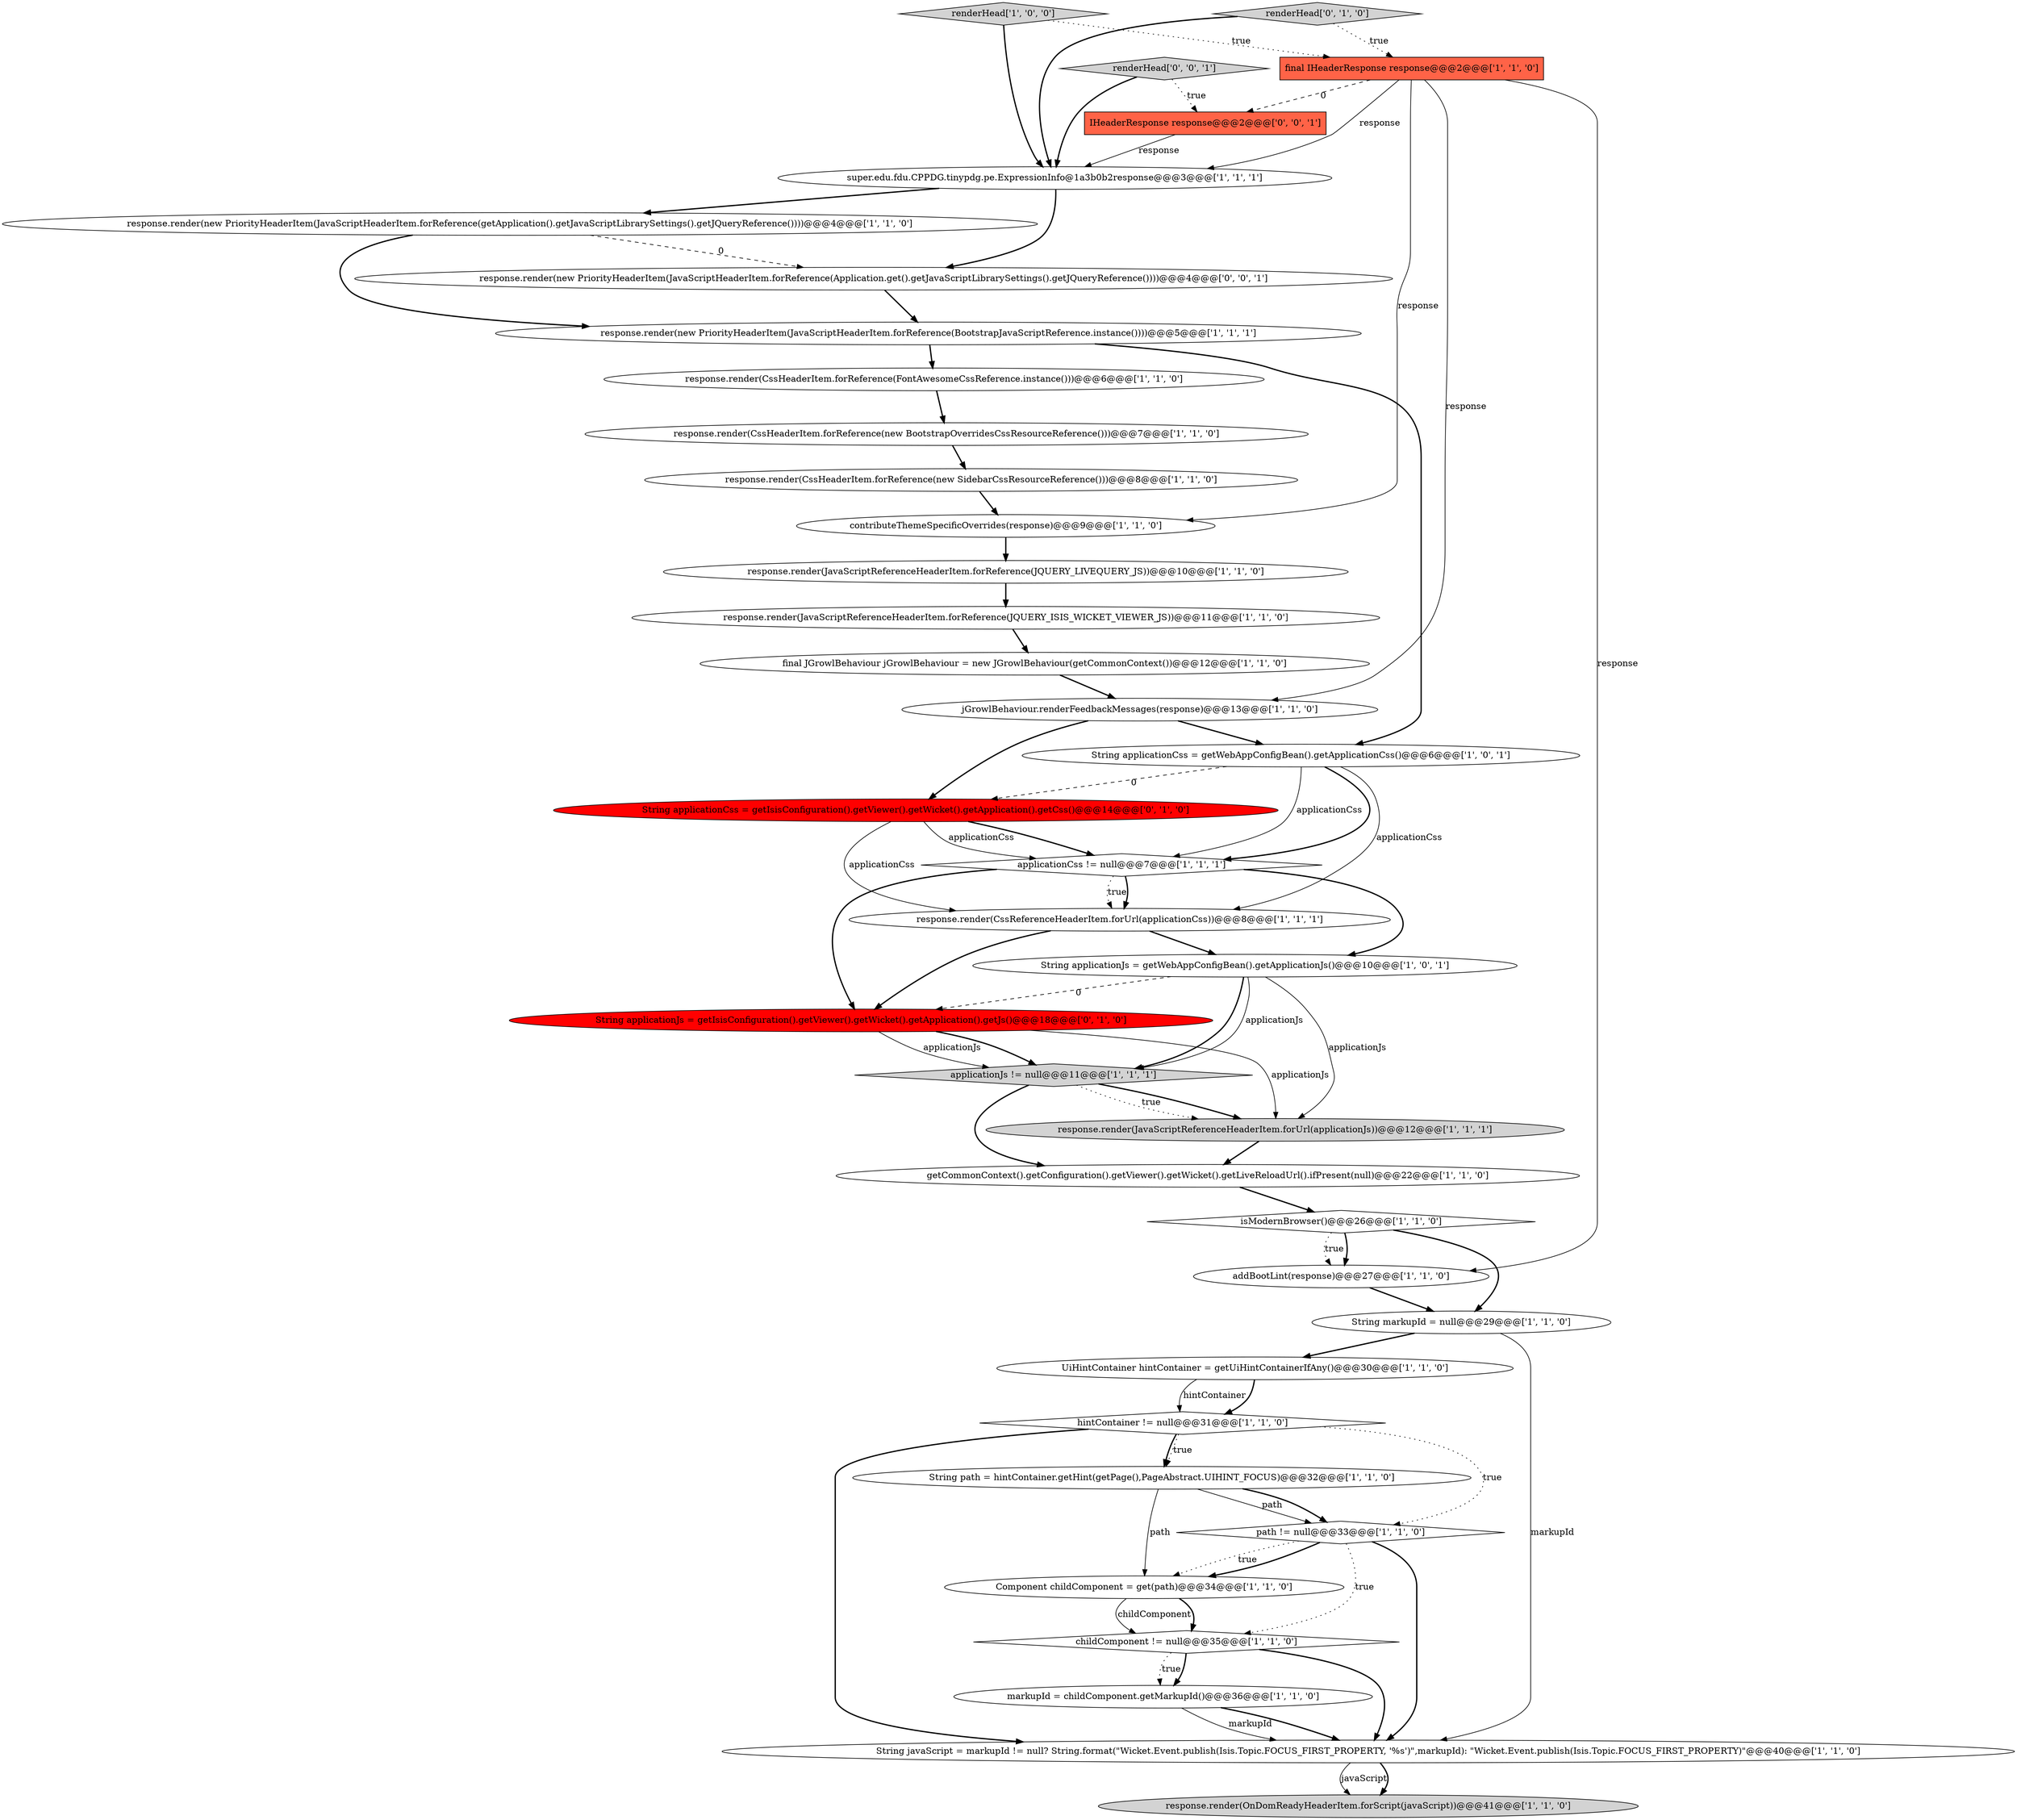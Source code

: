 digraph {
19 [style = filled, label = "applicationCss != null@@@7@@@['1', '1', '1']", fillcolor = white, shape = diamond image = "AAA0AAABBB1BBB"];
32 [style = filled, label = "String applicationJs = getIsisConfiguration().getViewer().getWicket().getApplication().getJs()@@@18@@@['0', '1', '0']", fillcolor = red, shape = ellipse image = "AAA1AAABBB2BBB"];
8 [style = filled, label = "markupId = childComponent.getMarkupId()@@@36@@@['1', '1', '0']", fillcolor = white, shape = ellipse image = "AAA0AAABBB1BBB"];
2 [style = filled, label = "UiHintContainer hintContainer = getUiHintContainerIfAny()@@@30@@@['1', '1', '0']", fillcolor = white, shape = ellipse image = "AAA0AAABBB1BBB"];
14 [style = filled, label = "addBootLint(response)@@@27@@@['1', '1', '0']", fillcolor = white, shape = ellipse image = "AAA0AAABBB1BBB"];
11 [style = filled, label = "response.render(new PriorityHeaderItem(JavaScriptHeaderItem.forReference(getApplication().getJavaScriptLibrarySettings().getJQueryReference())))@@@4@@@['1', '1', '0']", fillcolor = white, shape = ellipse image = "AAA0AAABBB1BBB"];
7 [style = filled, label = "applicationJs != null@@@11@@@['1', '1', '1']", fillcolor = lightgray, shape = diamond image = "AAA0AAABBB1BBB"];
17 [style = filled, label = "path != null@@@33@@@['1', '1', '0']", fillcolor = white, shape = diamond image = "AAA0AAABBB1BBB"];
18 [style = filled, label = "response.render(OnDomReadyHeaderItem.forScript(javaScript))@@@41@@@['1', '1', '0']", fillcolor = lightgray, shape = ellipse image = "AAA0AAABBB1BBB"];
15 [style = filled, label = "childComponent != null@@@35@@@['1', '1', '0']", fillcolor = white, shape = diamond image = "AAA0AAABBB1BBB"];
12 [style = filled, label = "response.render(CssHeaderItem.forReference(FontAwesomeCssReference.instance()))@@@6@@@['1', '1', '0']", fillcolor = white, shape = ellipse image = "AAA0AAABBB1BBB"];
0 [style = filled, label = "isModernBrowser()@@@26@@@['1', '1', '0']", fillcolor = white, shape = diamond image = "AAA0AAABBB1BBB"];
31 [style = filled, label = "response.render(new PriorityHeaderItem(JavaScriptHeaderItem.forReference(BootstrapJavaScriptReference.instance())))@@@5@@@['1', '1', '1']", fillcolor = white, shape = ellipse image = "AAA0AAABBB1BBB"];
3 [style = filled, label = "renderHead['1', '0', '0']", fillcolor = lightgray, shape = diamond image = "AAA0AAABBB1BBB"];
27 [style = filled, label = "getCommonContext().getConfiguration().getViewer().getWicket().getLiveReloadUrl().ifPresent(null)@@@22@@@['1', '1', '0']", fillcolor = white, shape = ellipse image = "AAA0AAABBB1BBB"];
24 [style = filled, label = "contributeThemeSpecificOverrides(response)@@@9@@@['1', '1', '0']", fillcolor = white, shape = ellipse image = "AAA0AAABBB1BBB"];
22 [style = filled, label = "String javaScript = markupId != null? String.format(\"Wicket.Event.publish(Isis.Topic.FOCUS_FIRST_PROPERTY, '%s')\",markupId): \"Wicket.Event.publish(Isis.Topic.FOCUS_FIRST_PROPERTY)\"@@@40@@@['1', '1', '0']", fillcolor = white, shape = ellipse image = "AAA0AAABBB1BBB"];
16 [style = filled, label = "jGrowlBehaviour.renderFeedbackMessages(response)@@@13@@@['1', '1', '0']", fillcolor = white, shape = ellipse image = "AAA0AAABBB1BBB"];
29 [style = filled, label = "super.edu.fdu.CPPDG.tinypdg.pe.ExpressionInfo@1a3b0b2response@@@3@@@['1', '1', '1']", fillcolor = white, shape = ellipse image = "AAA0AAABBB1BBB"];
21 [style = filled, label = "hintContainer != null@@@31@@@['1', '1', '0']", fillcolor = white, shape = diamond image = "AAA0AAABBB1BBB"];
10 [style = filled, label = "String markupId = null@@@29@@@['1', '1', '0']", fillcolor = white, shape = ellipse image = "AAA0AAABBB1BBB"];
4 [style = filled, label = "final IHeaderResponse response@@@2@@@['1', '1', '0']", fillcolor = tomato, shape = box image = "AAA0AAABBB1BBB"];
37 [style = filled, label = "response.render(new PriorityHeaderItem(JavaScriptHeaderItem.forReference(Application.get().getJavaScriptLibrarySettings().getJQueryReference())))@@@4@@@['0', '0', '1']", fillcolor = white, shape = ellipse image = "AAA0AAABBB3BBB"];
13 [style = filled, label = "response.render(CssReferenceHeaderItem.forUrl(applicationCss))@@@8@@@['1', '1', '1']", fillcolor = white, shape = ellipse image = "AAA0AAABBB1BBB"];
23 [style = filled, label = "String path = hintContainer.getHint(getPage(),PageAbstract.UIHINT_FOCUS)@@@32@@@['1', '1', '0']", fillcolor = white, shape = ellipse image = "AAA0AAABBB1BBB"];
26 [style = filled, label = "response.render(CssHeaderItem.forReference(new BootstrapOverridesCssResourceReference()))@@@7@@@['1', '1', '0']", fillcolor = white, shape = ellipse image = "AAA0AAABBB1BBB"];
30 [style = filled, label = "Component childComponent = get(path)@@@34@@@['1', '1', '0']", fillcolor = white, shape = ellipse image = "AAA0AAABBB1BBB"];
25 [style = filled, label = "String applicationJs = getWebAppConfigBean().getApplicationJs()@@@10@@@['1', '0', '1']", fillcolor = white, shape = ellipse image = "AAA0AAABBB1BBB"];
36 [style = filled, label = "IHeaderResponse response@@@2@@@['0', '0', '1']", fillcolor = tomato, shape = box image = "AAA0AAABBB3BBB"];
1 [style = filled, label = "response.render(JavaScriptReferenceHeaderItem.forReference(JQUERY_LIVEQUERY_JS))@@@10@@@['1', '1', '0']", fillcolor = white, shape = ellipse image = "AAA0AAABBB1BBB"];
35 [style = filled, label = "renderHead['0', '0', '1']", fillcolor = lightgray, shape = diamond image = "AAA0AAABBB3BBB"];
20 [style = filled, label = "String applicationCss = getWebAppConfigBean().getApplicationCss()@@@6@@@['1', '0', '1']", fillcolor = white, shape = ellipse image = "AAA0AAABBB1BBB"];
9 [style = filled, label = "response.render(CssHeaderItem.forReference(new SidebarCssResourceReference()))@@@8@@@['1', '1', '0']", fillcolor = white, shape = ellipse image = "AAA0AAABBB1BBB"];
5 [style = filled, label = "response.render(JavaScriptReferenceHeaderItem.forReference(JQUERY_ISIS_WICKET_VIEWER_JS))@@@11@@@['1', '1', '0']", fillcolor = white, shape = ellipse image = "AAA0AAABBB1BBB"];
28 [style = filled, label = "response.render(JavaScriptReferenceHeaderItem.forUrl(applicationJs))@@@12@@@['1', '1', '1']", fillcolor = lightgray, shape = ellipse image = "AAA0AAABBB1BBB"];
34 [style = filled, label = "String applicationCss = getIsisConfiguration().getViewer().getWicket().getApplication().getCss()@@@14@@@['0', '1', '0']", fillcolor = red, shape = ellipse image = "AAA1AAABBB2BBB"];
33 [style = filled, label = "renderHead['0', '1', '0']", fillcolor = lightgray, shape = diamond image = "AAA0AAABBB2BBB"];
6 [style = filled, label = "final JGrowlBehaviour jGrowlBehaviour = new JGrowlBehaviour(getCommonContext())@@@12@@@['1', '1', '0']", fillcolor = white, shape = ellipse image = "AAA0AAABBB1BBB"];
1->5 [style = bold, label=""];
13->25 [style = bold, label=""];
25->32 [style = dashed, label="0"];
13->32 [style = bold, label=""];
33->4 [style = dotted, label="true"];
35->29 [style = bold, label=""];
27->0 [style = bold, label=""];
34->19 [style = bold, label=""];
23->17 [style = solid, label="path"];
22->18 [style = solid, label="javaScript"];
35->36 [style = dotted, label="true"];
4->24 [style = solid, label="response"];
10->22 [style = solid, label="markupId"];
4->29 [style = solid, label="response"];
30->15 [style = solid, label="childComponent"];
8->22 [style = solid, label="markupId"];
14->10 [style = bold, label=""];
16->34 [style = bold, label=""];
26->9 [style = bold, label=""];
3->4 [style = dotted, label="true"];
17->30 [style = bold, label=""];
32->7 [style = bold, label=""];
19->13 [style = dotted, label="true"];
4->16 [style = solid, label="response"];
12->26 [style = bold, label=""];
29->37 [style = bold, label=""];
21->17 [style = dotted, label="true"];
17->22 [style = bold, label=""];
25->7 [style = bold, label=""];
20->19 [style = solid, label="applicationCss"];
31->12 [style = bold, label=""];
19->25 [style = bold, label=""];
15->22 [style = bold, label=""];
8->22 [style = bold, label=""];
33->29 [style = bold, label=""];
11->31 [style = bold, label=""];
4->36 [style = dashed, label="0"];
32->7 [style = solid, label="applicationJs"];
2->21 [style = solid, label="hintContainer"];
0->14 [style = bold, label=""];
0->10 [style = bold, label=""];
22->18 [style = bold, label=""];
17->15 [style = dotted, label="true"];
19->32 [style = bold, label=""];
17->30 [style = dotted, label="true"];
5->6 [style = bold, label=""];
19->13 [style = bold, label=""];
7->28 [style = bold, label=""];
15->8 [style = dotted, label="true"];
37->31 [style = bold, label=""];
21->22 [style = bold, label=""];
6->16 [style = bold, label=""];
4->14 [style = solid, label="response"];
2->21 [style = bold, label=""];
21->23 [style = dotted, label="true"];
20->34 [style = dashed, label="0"];
7->27 [style = bold, label=""];
32->28 [style = solid, label="applicationJs"];
11->37 [style = dashed, label="0"];
23->17 [style = bold, label=""];
25->28 [style = solid, label="applicationJs"];
10->2 [style = bold, label=""];
0->14 [style = dotted, label="true"];
25->7 [style = solid, label="applicationJs"];
23->30 [style = solid, label="path"];
24->1 [style = bold, label=""];
28->27 [style = bold, label=""];
20->13 [style = solid, label="applicationCss"];
34->13 [style = solid, label="applicationCss"];
20->19 [style = bold, label=""];
31->20 [style = bold, label=""];
16->20 [style = bold, label=""];
34->19 [style = solid, label="applicationCss"];
9->24 [style = bold, label=""];
29->11 [style = bold, label=""];
15->8 [style = bold, label=""];
3->29 [style = bold, label=""];
30->15 [style = bold, label=""];
36->29 [style = solid, label="response"];
21->23 [style = bold, label=""];
7->28 [style = dotted, label="true"];
}
